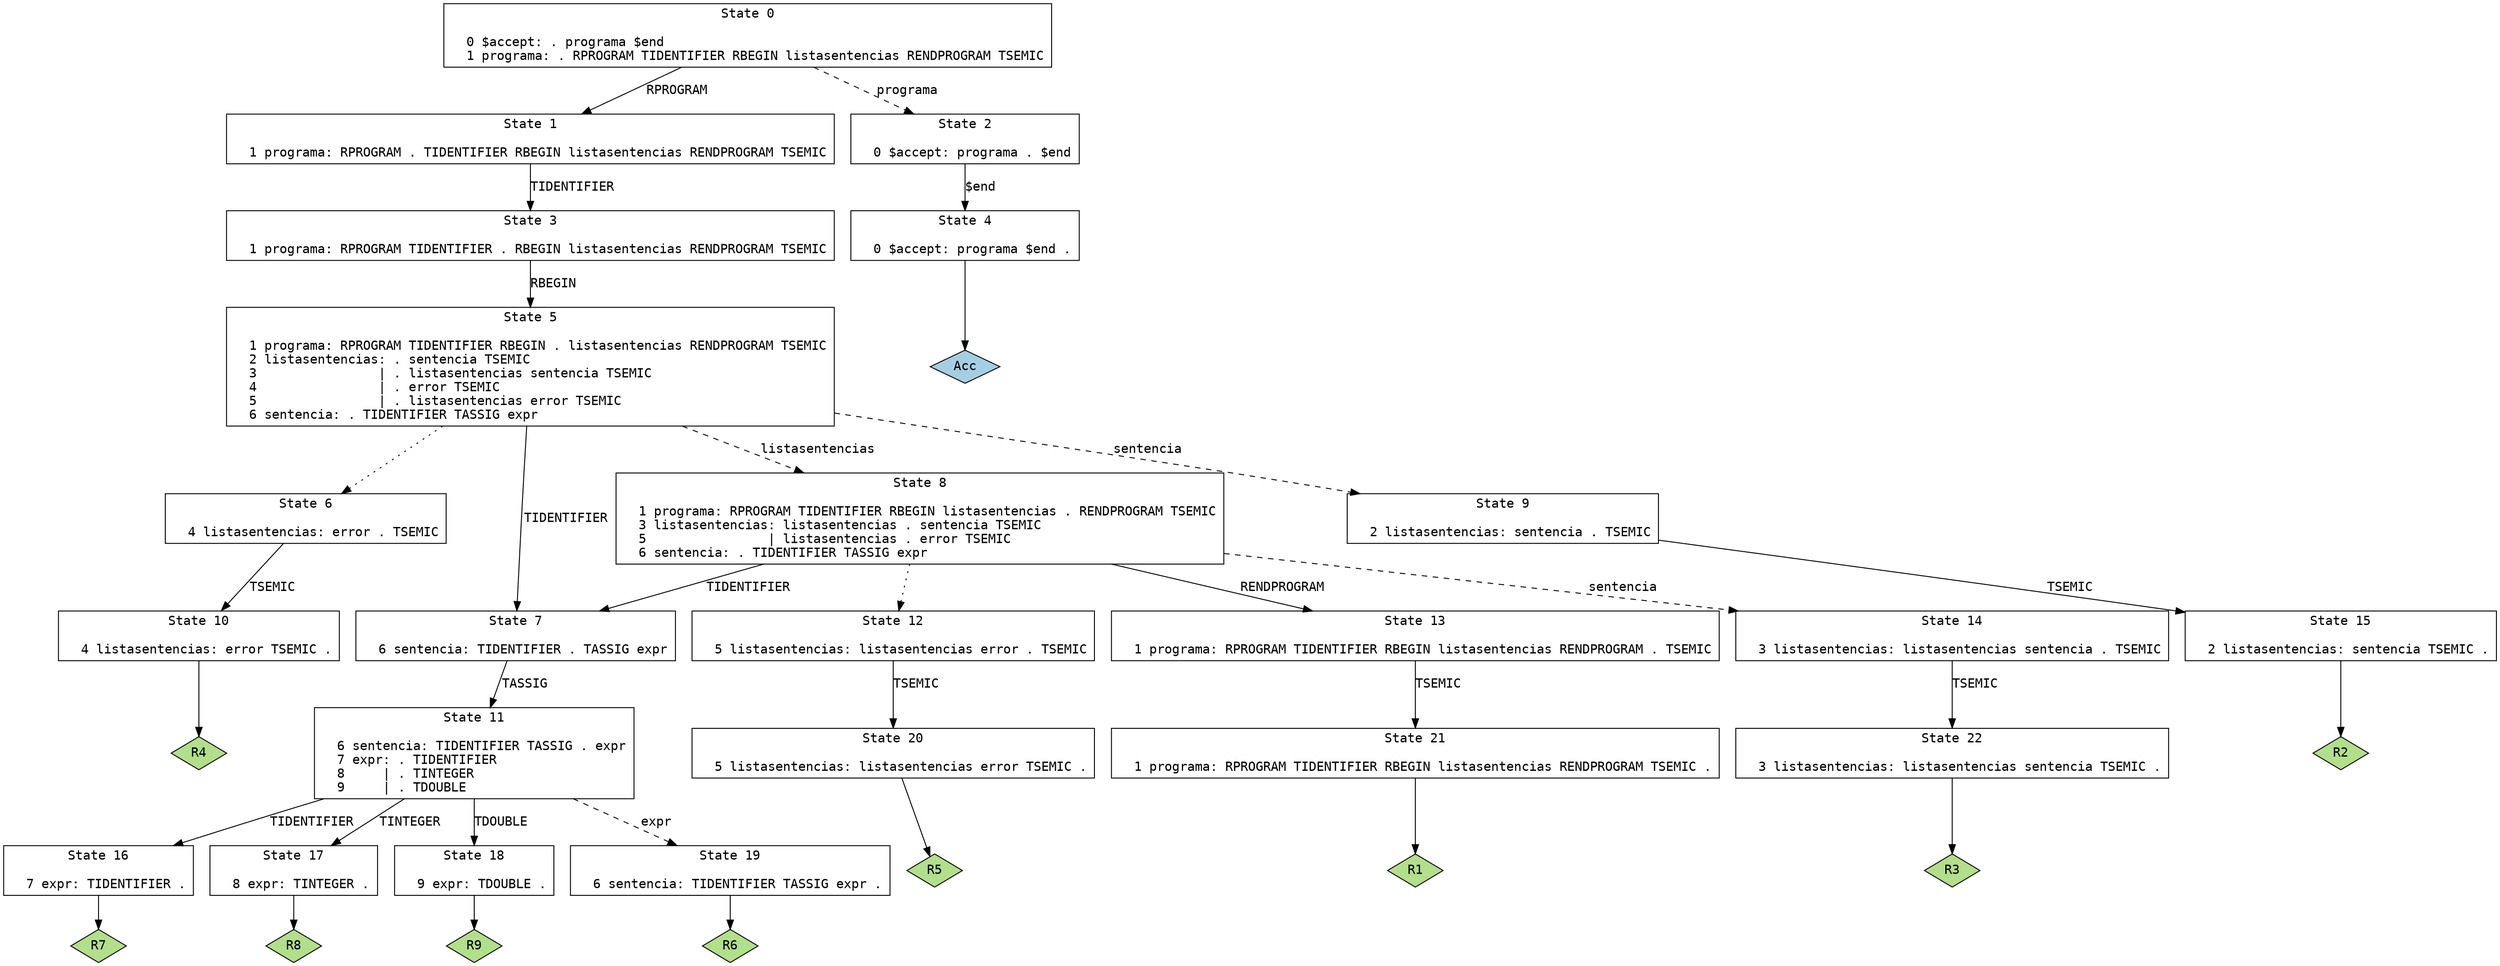 // Generated by GNU Bison 3.5.1.
// Report bugs to <bug-bison@gnu.org>.
// Home page: <https://www.gnu.org/software/bison/>.

digraph "parser.y"
{
  node [fontname = courier, shape = box, colorscheme = paired6]
  edge [fontname = courier]

  0 [label="State 0\n\l  0 $accept: . programa $end\l  1 programa: . RPROGRAM TIDENTIFIER RBEGIN listasentencias RENDPROGRAM TSEMIC\l"]
  0 -> 1 [style=solid label="RPROGRAM"]
  0 -> 2 [style=dashed label="programa"]
  1 [label="State 1\n\l  1 programa: RPROGRAM . TIDENTIFIER RBEGIN listasentencias RENDPROGRAM TSEMIC\l"]
  1 -> 3 [style=solid label="TIDENTIFIER"]
  2 [label="State 2\n\l  0 $accept: programa . $end\l"]
  2 -> 4 [style=solid label="$end"]
  3 [label="State 3\n\l  1 programa: RPROGRAM TIDENTIFIER . RBEGIN listasentencias RENDPROGRAM TSEMIC\l"]
  3 -> 5 [style=solid label="RBEGIN"]
  4 [label="State 4\n\l  0 $accept: programa $end .\l"]
  4 -> "4R0" [style=solid]
 "4R0" [label="Acc", fillcolor=1, shape=diamond, style=filled]
  5 [label="State 5\n\l  1 programa: RPROGRAM TIDENTIFIER RBEGIN . listasentencias RENDPROGRAM TSEMIC\l  2 listasentencias: . sentencia TSEMIC\l  3                | . listasentencias sentencia TSEMIC\l  4                | . error TSEMIC\l  5                | . listasentencias error TSEMIC\l  6 sentencia: . TIDENTIFIER TASSIG expr\l"]
  5 -> 6 [style=dotted]
  5 -> 7 [style=solid label="TIDENTIFIER"]
  5 -> 8 [style=dashed label="listasentencias"]
  5 -> 9 [style=dashed label="sentencia"]
  6 [label="State 6\n\l  4 listasentencias: error . TSEMIC\l"]
  6 -> 10 [style=solid label="TSEMIC"]
  7 [label="State 7\n\l  6 sentencia: TIDENTIFIER . TASSIG expr\l"]
  7 -> 11 [style=solid label="TASSIG"]
  8 [label="State 8\n\l  1 programa: RPROGRAM TIDENTIFIER RBEGIN listasentencias . RENDPROGRAM TSEMIC\l  3 listasentencias: listasentencias . sentencia TSEMIC\l  5                | listasentencias . error TSEMIC\l  6 sentencia: . TIDENTIFIER TASSIG expr\l"]
  8 -> 12 [style=dotted]
  8 -> 7 [style=solid label="TIDENTIFIER"]
  8 -> 13 [style=solid label="RENDPROGRAM"]
  8 -> 14 [style=dashed label="sentencia"]
  9 [label="State 9\n\l  2 listasentencias: sentencia . TSEMIC\l"]
  9 -> 15 [style=solid label="TSEMIC"]
  10 [label="State 10\n\l  4 listasentencias: error TSEMIC .\l"]
  10 -> "10R4" [style=solid]
 "10R4" [label="R4", fillcolor=3, shape=diamond, style=filled]
  11 [label="State 11\n\l  6 sentencia: TIDENTIFIER TASSIG . expr\l  7 expr: . TIDENTIFIER\l  8     | . TINTEGER\l  9     | . TDOUBLE\l"]
  11 -> 16 [style=solid label="TIDENTIFIER"]
  11 -> 17 [style=solid label="TINTEGER"]
  11 -> 18 [style=solid label="TDOUBLE"]
  11 -> 19 [style=dashed label="expr"]
  12 [label="State 12\n\l  5 listasentencias: listasentencias error . TSEMIC\l"]
  12 -> 20 [style=solid label="TSEMIC"]
  13 [label="State 13\n\l  1 programa: RPROGRAM TIDENTIFIER RBEGIN listasentencias RENDPROGRAM . TSEMIC\l"]
  13 -> 21 [style=solid label="TSEMIC"]
  14 [label="State 14\n\l  3 listasentencias: listasentencias sentencia . TSEMIC\l"]
  14 -> 22 [style=solid label="TSEMIC"]
  15 [label="State 15\n\l  2 listasentencias: sentencia TSEMIC .\l"]
  15 -> "15R2" [style=solid]
 "15R2" [label="R2", fillcolor=3, shape=diamond, style=filled]
  16 [label="State 16\n\l  7 expr: TIDENTIFIER .\l"]
  16 -> "16R7" [style=solid]
 "16R7" [label="R7", fillcolor=3, shape=diamond, style=filled]
  17 [label="State 17\n\l  8 expr: TINTEGER .\l"]
  17 -> "17R8" [style=solid]
 "17R8" [label="R8", fillcolor=3, shape=diamond, style=filled]
  18 [label="State 18\n\l  9 expr: TDOUBLE .\l"]
  18 -> "18R9" [style=solid]
 "18R9" [label="R9", fillcolor=3, shape=diamond, style=filled]
  19 [label="State 19\n\l  6 sentencia: TIDENTIFIER TASSIG expr .\l"]
  19 -> "19R6" [style=solid]
 "19R6" [label="R6", fillcolor=3, shape=diamond, style=filled]
  20 [label="State 20\n\l  5 listasentencias: listasentencias error TSEMIC .\l"]
  20 -> "20R5" [style=solid]
 "20R5" [label="R5", fillcolor=3, shape=diamond, style=filled]
  21 [label="State 21\n\l  1 programa: RPROGRAM TIDENTIFIER RBEGIN listasentencias RENDPROGRAM TSEMIC .\l"]
  21 -> "21R1" [style=solid]
 "21R1" [label="R1", fillcolor=3, shape=diamond, style=filled]
  22 [label="State 22\n\l  3 listasentencias: listasentencias sentencia TSEMIC .\l"]
  22 -> "22R3" [style=solid]
 "22R3" [label="R3", fillcolor=3, shape=diamond, style=filled]
}
